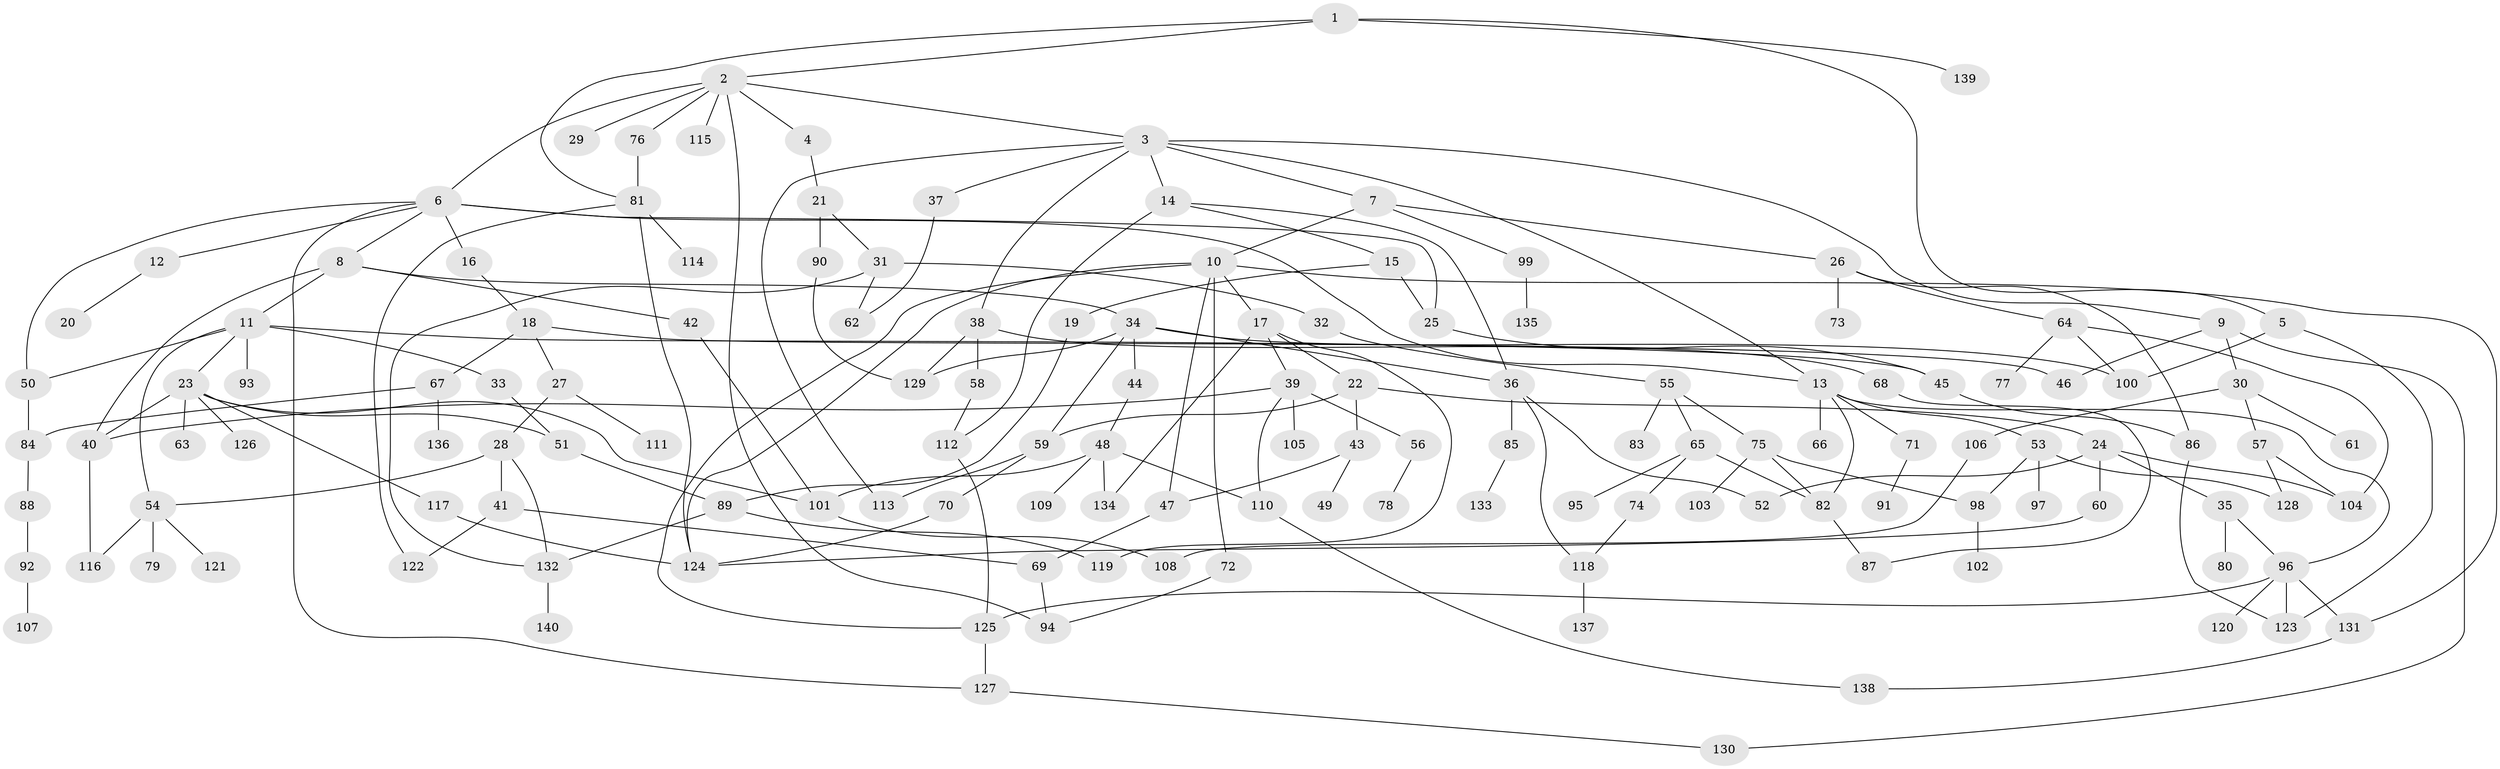 // coarse degree distribution, {7: 0.03571428571428571, 6: 0.125, 5: 0.14285714285714285, 4: 0.26785714285714285, 2: 0.125, 3: 0.14285714285714285, 1: 0.125, 9: 0.017857142857142856, 10: 0.017857142857142856}
// Generated by graph-tools (version 1.1) at 2025/36/03/04/25 23:36:09]
// undirected, 140 vertices, 197 edges
graph export_dot {
  node [color=gray90,style=filled];
  1;
  2;
  3;
  4;
  5;
  6;
  7;
  8;
  9;
  10;
  11;
  12;
  13;
  14;
  15;
  16;
  17;
  18;
  19;
  20;
  21;
  22;
  23;
  24;
  25;
  26;
  27;
  28;
  29;
  30;
  31;
  32;
  33;
  34;
  35;
  36;
  37;
  38;
  39;
  40;
  41;
  42;
  43;
  44;
  45;
  46;
  47;
  48;
  49;
  50;
  51;
  52;
  53;
  54;
  55;
  56;
  57;
  58;
  59;
  60;
  61;
  62;
  63;
  64;
  65;
  66;
  67;
  68;
  69;
  70;
  71;
  72;
  73;
  74;
  75;
  76;
  77;
  78;
  79;
  80;
  81;
  82;
  83;
  84;
  85;
  86;
  87;
  88;
  89;
  90;
  91;
  92;
  93;
  94;
  95;
  96;
  97;
  98;
  99;
  100;
  101;
  102;
  103;
  104;
  105;
  106;
  107;
  108;
  109;
  110;
  111;
  112;
  113;
  114;
  115;
  116;
  117;
  118;
  119;
  120;
  121;
  122;
  123;
  124;
  125;
  126;
  127;
  128;
  129;
  130;
  131;
  132;
  133;
  134;
  135;
  136;
  137;
  138;
  139;
  140;
  1 -- 2;
  1 -- 5;
  1 -- 139;
  1 -- 81;
  2 -- 3;
  2 -- 4;
  2 -- 6;
  2 -- 29;
  2 -- 76;
  2 -- 115;
  2 -- 94;
  3 -- 7;
  3 -- 9;
  3 -- 13;
  3 -- 14;
  3 -- 37;
  3 -- 38;
  3 -- 113;
  4 -- 21;
  5 -- 123;
  5 -- 100;
  6 -- 8;
  6 -- 12;
  6 -- 16;
  6 -- 25;
  6 -- 50;
  6 -- 13;
  6 -- 127;
  7 -- 10;
  7 -- 26;
  7 -- 99;
  8 -- 11;
  8 -- 34;
  8 -- 42;
  8 -- 40;
  9 -- 30;
  9 -- 46;
  9 -- 130;
  10 -- 17;
  10 -- 72;
  10 -- 131;
  10 -- 124;
  10 -- 125;
  10 -- 47;
  11 -- 23;
  11 -- 33;
  11 -- 50;
  11 -- 93;
  11 -- 54;
  11 -- 45;
  12 -- 20;
  13 -- 53;
  13 -- 66;
  13 -- 71;
  13 -- 82;
  13 -- 96;
  14 -- 15;
  14 -- 36;
  14 -- 112;
  15 -- 19;
  15 -- 25;
  16 -- 18;
  17 -- 22;
  17 -- 39;
  17 -- 119;
  17 -- 134;
  18 -- 27;
  18 -- 67;
  18 -- 46;
  19 -- 89;
  21 -- 31;
  21 -- 90;
  22 -- 24;
  22 -- 43;
  22 -- 59;
  23 -- 40;
  23 -- 63;
  23 -- 101;
  23 -- 117;
  23 -- 126;
  23 -- 51;
  24 -- 35;
  24 -- 60;
  24 -- 104;
  24 -- 52;
  25 -- 45;
  26 -- 64;
  26 -- 73;
  26 -- 86;
  27 -- 28;
  27 -- 111;
  28 -- 41;
  28 -- 54;
  28 -- 132;
  30 -- 57;
  30 -- 61;
  30 -- 106;
  31 -- 32;
  31 -- 132;
  31 -- 62;
  32 -- 55;
  33 -- 51;
  34 -- 44;
  34 -- 100;
  34 -- 129;
  34 -- 36;
  34 -- 59;
  35 -- 80;
  35 -- 96;
  36 -- 52;
  36 -- 85;
  36 -- 118;
  37 -- 62;
  38 -- 58;
  38 -- 68;
  38 -- 129;
  39 -- 56;
  39 -- 105;
  39 -- 110;
  39 -- 40;
  40 -- 116;
  41 -- 122;
  41 -- 69;
  42 -- 101;
  43 -- 47;
  43 -- 49;
  44 -- 48;
  45 -- 86;
  47 -- 69;
  48 -- 109;
  48 -- 134;
  48 -- 110;
  48 -- 101;
  50 -- 84;
  51 -- 89;
  53 -- 97;
  53 -- 128;
  53 -- 98;
  54 -- 79;
  54 -- 116;
  54 -- 121;
  55 -- 65;
  55 -- 75;
  55 -- 83;
  56 -- 78;
  57 -- 128;
  57 -- 104;
  58 -- 112;
  59 -- 70;
  59 -- 113;
  60 -- 124;
  64 -- 77;
  64 -- 104;
  64 -- 100;
  65 -- 74;
  65 -- 95;
  65 -- 82;
  67 -- 84;
  67 -- 136;
  68 -- 87;
  69 -- 94;
  70 -- 124;
  71 -- 91;
  72 -- 94;
  74 -- 118;
  75 -- 98;
  75 -- 103;
  75 -- 82;
  76 -- 81;
  81 -- 114;
  81 -- 122;
  81 -- 124;
  82 -- 87;
  84 -- 88;
  85 -- 133;
  86 -- 123;
  88 -- 92;
  89 -- 119;
  89 -- 132;
  90 -- 129;
  92 -- 107;
  96 -- 120;
  96 -- 123;
  96 -- 131;
  96 -- 125;
  98 -- 102;
  99 -- 135;
  101 -- 108;
  106 -- 108;
  110 -- 138;
  112 -- 125;
  117 -- 124;
  118 -- 137;
  125 -- 127;
  127 -- 130;
  131 -- 138;
  132 -- 140;
}
